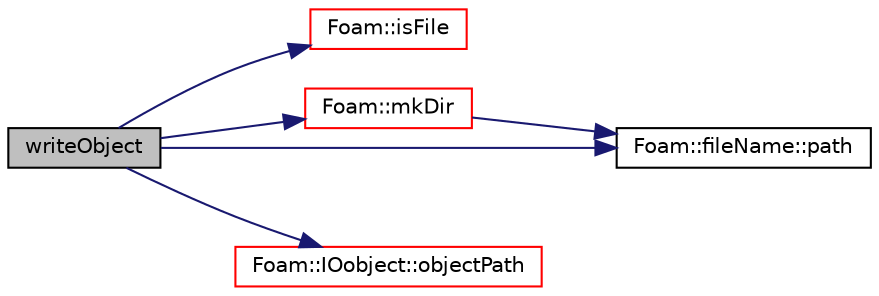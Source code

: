digraph "writeObject"
{
  bgcolor="transparent";
  edge [fontname="Helvetica",fontsize="10",labelfontname="Helvetica",labelfontsize="10"];
  node [fontname="Helvetica",fontsize="10",shape=record];
  rankdir="LR";
  Node1 [label="writeObject",height=0.2,width=0.4,color="black", fillcolor="grey75", style="filled", fontcolor="black"];
  Node1 -> Node2 [color="midnightblue",fontsize="10",style="solid",fontname="Helvetica"];
  Node2 [label="Foam::isFile",height=0.2,width=0.4,color="red",URL="$a10887.html#a1cf13d004cf482571af182540a8d1526",tooltip="Does the name exist as a FILE in the file system? "];
  Node1 -> Node3 [color="midnightblue",fontsize="10",style="solid",fontname="Helvetica"];
  Node3 [label="Foam::mkDir",height=0.2,width=0.4,color="red",URL="$a10887.html#a2ae410f2311adf94d66451b7423fdf4e",tooltip="Make a directory and return an error if it could not be created. "];
  Node3 -> Node4 [color="midnightblue",fontsize="10",style="solid",fontname="Helvetica"];
  Node4 [label="Foam::fileName::path",height=0.2,width=0.4,color="black",URL="$a00785.html#a64f21303d7e52f52cda7be219af9ef54",tooltip="Return directory path name (part before last /) "];
  Node1 -> Node5 [color="midnightblue",fontsize="10",style="solid",fontname="Helvetica"];
  Node5 [label="Foam::IOobject::objectPath",height=0.2,width=0.4,color="red",URL="$a01195.html#ae9ba7dea4e76406505be53e67a8b91f4",tooltip="Return complete path + object name. "];
  Node1 -> Node4 [color="midnightblue",fontsize="10",style="solid",fontname="Helvetica"];
}
